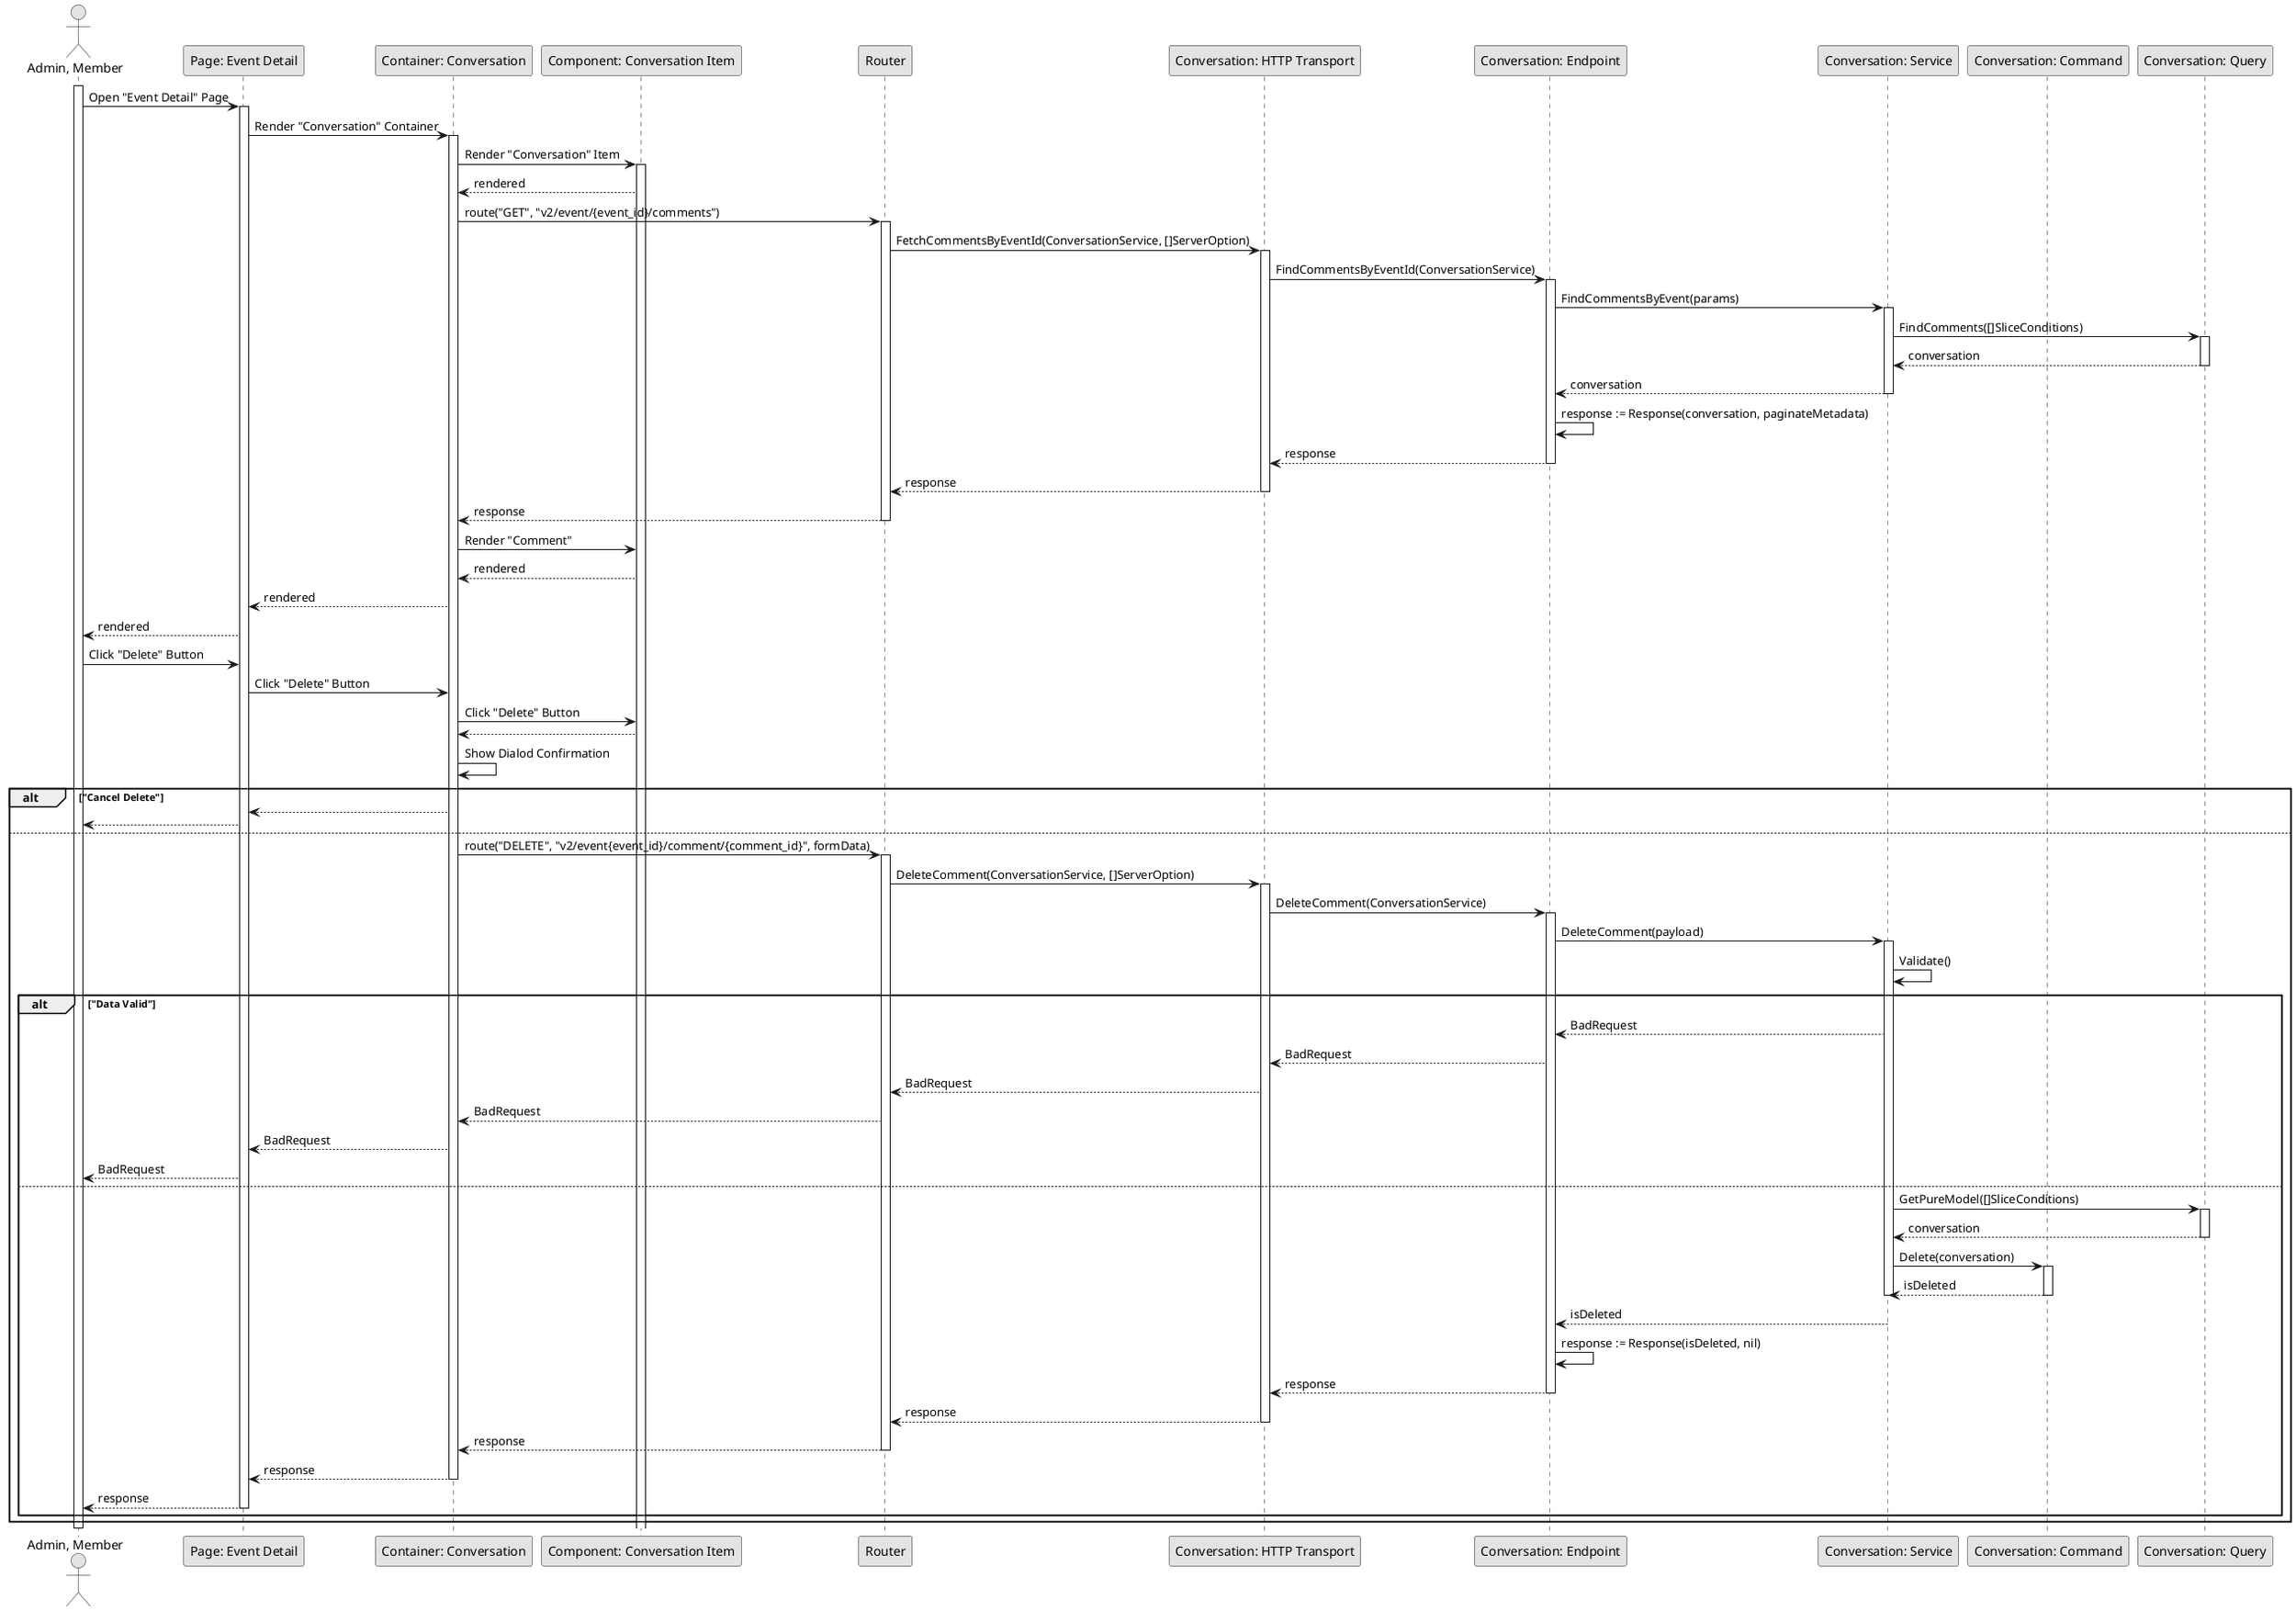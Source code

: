 @startuml DeleteConversation

skinparam Monochrome true
skinparam Shadowing false

actor "Admin, Member" as Actor
participant "Page: Event Detail" as EventDetailPage
participant "Container: Conversation" as ConversationContainer
participant "Component: Conversation Item" as ConversationItem
participant "Router" as Router
participant "Conversation: HTTP Transport" as ConversationHTTPTransport
participant "Conversation: Endpoint" as ConversationEndpoint
participant "Conversation: Service" as ConversationService
participant "Conversation: Command" as ConversationCommand
participant "Conversation: Query" as ConversationQuery

activate Actor

Actor->EventDetailPage: Open "Event Detail" Page
activate EventDetailPage
EventDetailPage->ConversationContainer: Render "Conversation" Container
activate ConversationContainer
ConversationContainer->ConversationItem: Render "Conversation" Item
activate ConversationItem
ConversationItem-->ConversationContainer: rendered
ConversationContainer->Router: route("GET", "v2/event/{event_id}/comments")
activate Router
Router->ConversationHTTPTransport: FetchCommentsByEventId(ConversationService, []ServerOption)
activate ConversationHTTPTransport
ConversationHTTPTransport->ConversationEndpoint: FindCommentsByEventId(ConversationService)
activate ConversationEndpoint
ConversationEndpoint->ConversationService: FindCommentsByEvent(params)

activate ConversationService
ConversationService->ConversationQuery: FindComments([]SliceConditions)
activate ConversationQuery
ConversationQuery-->ConversationService: conversation
deactivate ConversationQuery
ConversationService-->ConversationEndpoint: conversation
deactivate ConversationService

ConversationEndpoint->ConversationEndpoint: response := Response(conversation, paginateMetadata)
ConversationEndpoint-->ConversationHTTPTransport: response
deactivate ConversationEndpoint
ConversationHTTPTransport-->Router: response
deactivate ConversationHTTPTransport
Router-->ConversationContainer: response
deactivate Router
ConversationContainer->ConversationItem: Render "Comment"
ConversationItem-->ConversationContainer: rendered
ConversationContainer-->EventDetailPage: rendered
EventDetailPage-->Actor: rendered

Actor->EventDetailPage: Click "Delete" Button
EventDetailPage->ConversationContainer: Click "Delete" Button
ConversationContainer->ConversationItem: Click "Delete" Button
ConversationItem-->ConversationContainer
ConversationContainer->ConversationContainer: Show Dialod Confirmation

alt "Cancel Delete"
    ConversationContainer-->EventDetailPage
    EventDetailPage-->Actor
else
    ConversationContainer->Router: route("DELETE", "v2/event{event_id}/comment/{comment_id}", formData)
    activate Router
    Router->ConversationHTTPTransport: DeleteComment(ConversationService, []ServerOption)
    activate ConversationHTTPTransport
    ConversationHTTPTransport->ConversationEndpoint: DeleteComment(ConversationService)
    activate ConversationEndpoint
    ConversationEndpoint->ConversationService: DeleteComment(payload)

    activate ConversationService
    ConversationService->ConversationService: Validate()

    alt "Data Valid"
        ConversationService-->ConversationEndpoint: BadRequest
        ConversationEndpoint-->ConversationHTTPTransport: BadRequest
        ConversationHTTPTransport-->Router: BadRequest
        Router-->ConversationContainer: BadRequest
        ConversationContainer-->EventDetailPage: BadRequest
        EventDetailPage-->Actor: BadRequest
    else
        ConversationService->ConversationQuery: GetPureModel([]SliceConditions)
        activate ConversationQuery
        ConversationQuery-->ConversationService: conversation
        deactivate ConversationQuery

        ConversationService->ConversationCommand: Delete(conversation)
        activate ConversationCommand
        ConversationCommand-->ConversationService: isDeleted
        deactivate ConversationCommand
        deactivate ConversationService
        
        ConversationService-->ConversationEndpoint: isDeleted
        ConversationEndpoint->ConversationEndpoint: response := Response(isDeleted, nil)
        ConversationEndpoint-->ConversationHTTPTransport: response
        deactivate ConversationEndpoint
        ConversationHTTPTransport-->Router: response
        deactivate ConversationHTTPTransport
        Router-->ConversationContainer: response
        deactivate Router
        ConversationContainer-->EventDetailPage: response
        deactivate ConversationContainer
        EventDetailPage-->Actor: response
        deactivate EventDetailPage
    end
end

deactivate Actor

@enduml